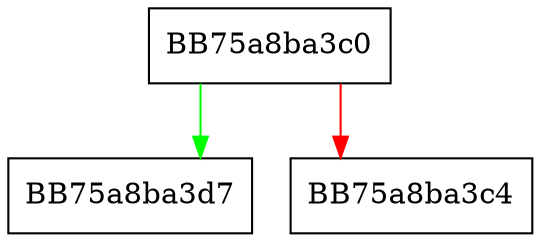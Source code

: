 digraph get_api_extension {
  node [shape="box"];
  graph [splines=ortho];
  BB75a8ba3c0 -> BB75a8ba3d7 [color="green"];
  BB75a8ba3c0 -> BB75a8ba3c4 [color="red"];
}